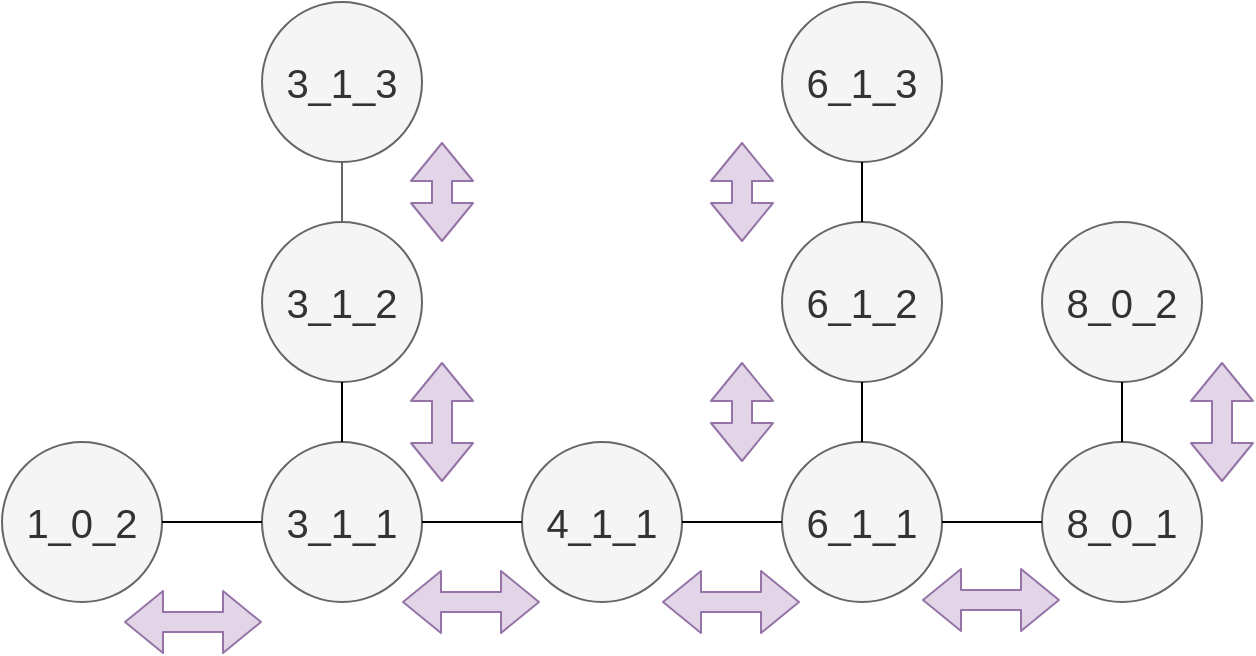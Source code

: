 <mxfile pages="1" version="11.2.5" type="device"><diagram id="9E1KUm-vGZgVrJ2iB9Vl" name="Page-1"><mxGraphModel dx="1102" dy="944" grid="1" gridSize="10" guides="1" tooltips="1" connect="1" arrows="1" fold="1" page="1" pageScale="1" pageWidth="1100" pageHeight="850" math="0" shadow="0"><root><mxCell id="0"/><mxCell id="1" parent="0"/><mxCell id="Z88FInItlsHQhRWIjukK-1" value="&lt;font style=&quot;font-size: 20px&quot;&gt;1_0_2&lt;/font&gt;" style="ellipse;whiteSpace=wrap;html=1;aspect=fixed;shadow=0;fillColor=#f5f5f5;strokeColor=#666666;fontColor=#333333;" parent="1" vertex="1"><mxGeometry x="310" y="459" width="80" height="80" as="geometry"/></mxCell><mxCell id="Z88FInItlsHQhRWIjukK-3" value="&lt;font style=&quot;font-size: 20px&quot;&gt;3_1_1&lt;/font&gt;" style="ellipse;whiteSpace=wrap;html=1;aspect=fixed;shadow=0;fillColor=#f5f5f5;strokeColor=#666666;fontColor=#333333;" parent="1" vertex="1"><mxGeometry x="440" y="459" width="80" height="80" as="geometry"/></mxCell><mxCell id="Z88FInItlsHQhRWIjukK-4" value="&lt;font style=&quot;font-size: 20px&quot;&gt;4_1_1&lt;/font&gt;" style="ellipse;whiteSpace=wrap;html=1;aspect=fixed;shadow=0;fillColor=#f5f5f5;strokeColor=#666666;fontColor=#333333;" parent="1" vertex="1"><mxGeometry x="570" y="459" width="80" height="80" as="geometry"/></mxCell><mxCell id="Z88FInItlsHQhRWIjukK-5" value="&lt;font style=&quot;font-size: 20px&quot;&gt;6_1_1&lt;/font&gt;" style="ellipse;whiteSpace=wrap;html=1;aspect=fixed;shadow=0;fillColor=#f5f5f5;strokeColor=#666666;fontColor=#333333;" parent="1" vertex="1"><mxGeometry x="700" y="459" width="80" height="80" as="geometry"/></mxCell><mxCell id="Z88FInItlsHQhRWIjukK-6" value="&lt;font style=&quot;font-size: 20px&quot;&gt;8_0_1&lt;/font&gt;" style="ellipse;whiteSpace=wrap;html=1;aspect=fixed;shadow=0;fillColor=#f5f5f5;strokeColor=#666666;fontColor=#333333;" parent="1" vertex="1"><mxGeometry x="830" y="459" width="80" height="80" as="geometry"/></mxCell><mxCell id="Z88FInItlsHQhRWIjukK-10" value="&lt;font style=&quot;font-size: 20px&quot;&gt;3_1_2&lt;/font&gt;" style="ellipse;whiteSpace=wrap;html=1;aspect=fixed;shadow=0;fillColor=#f5f5f5;strokeColor=#666666;fontColor=#333333;" parent="1" vertex="1"><mxGeometry x="440" y="349" width="80" height="80" as="geometry"/></mxCell><mxCell id="Z88FInItlsHQhRWIjukK-11" value="&lt;font style=&quot;font-size: 20px&quot;&gt;3_1_3&lt;/font&gt;" style="ellipse;whiteSpace=wrap;html=1;aspect=fixed;shadow=0;fillColor=#f5f5f5;strokeColor=#666666;fontColor=#333333;" parent="1" vertex="1"><mxGeometry x="440" y="239" width="80" height="80" as="geometry"/></mxCell><mxCell id="Z88FInItlsHQhRWIjukK-13" value="&lt;font style=&quot;font-size: 20px&quot;&gt;6_1_2&lt;/font&gt;" style="ellipse;whiteSpace=wrap;html=1;aspect=fixed;shadow=0;fillColor=#f5f5f5;strokeColor=#666666;fontColor=#333333;" parent="1" vertex="1"><mxGeometry x="700" y="349" width="80" height="80" as="geometry"/></mxCell><mxCell id="Z88FInItlsHQhRWIjukK-14" value="&lt;font style=&quot;font-size: 20px&quot;&gt;6_1_3&lt;/font&gt;" style="ellipse;whiteSpace=wrap;html=1;aspect=fixed;shadow=0;fillColor=#f5f5f5;strokeColor=#666666;fontColor=#333333;" parent="1" vertex="1"><mxGeometry x="700" y="239" width="80" height="80" as="geometry"/></mxCell><mxCell id="Z88FInItlsHQhRWIjukK-15" value="&lt;font style=&quot;font-size: 20px&quot;&gt;8_0_2&lt;/font&gt;" style="ellipse;whiteSpace=wrap;html=1;aspect=fixed;shadow=0;fillColor=#f5f5f5;strokeColor=#666666;fontColor=#333333;" parent="1" vertex="1"><mxGeometry x="830" y="349" width="80" height="80" as="geometry"/></mxCell><mxCell id="Z88FInItlsHQhRWIjukK-18" value="" style="endArrow=none;html=1;entryX=0;entryY=0.5;entryDx=0;entryDy=0;exitX=1;exitY=0.5;exitDx=0;exitDy=0;" parent="1" source="Z88FInItlsHQhRWIjukK-1" target="Z88FInItlsHQhRWIjukK-3" edge="1"><mxGeometry width="50" height="50" relative="1" as="geometry"><mxPoint x="390" y="499" as="sourcePoint"/><mxPoint x="505" y="579" as="targetPoint"/></mxGeometry></mxCell><mxCell id="Z88FInItlsHQhRWIjukK-19" value="" style="endArrow=none;html=1;entryX=0;entryY=0.5;entryDx=0;entryDy=0;exitX=1;exitY=0.5;exitDx=0;exitDy=0;" parent="1" source="Z88FInItlsHQhRWIjukK-3" target="Z88FInItlsHQhRWIjukK-4" edge="1"><mxGeometry width="50" height="50" relative="1" as="geometry"><mxPoint x="610" y="579" as="sourcePoint"/><mxPoint x="660" y="579" as="targetPoint"/></mxGeometry></mxCell><mxCell id="Z88FInItlsHQhRWIjukK-20" value="" style="endArrow=none;html=1;entryX=0;entryY=0.5;entryDx=0;entryDy=0;exitX=1;exitY=0.5;exitDx=0;exitDy=0;" parent="1" source="Z88FInItlsHQhRWIjukK-4" target="Z88FInItlsHQhRWIjukK-5" edge="1"><mxGeometry width="50" height="50" relative="1" as="geometry"><mxPoint x="660" y="549" as="sourcePoint"/><mxPoint x="710" y="549" as="targetPoint"/></mxGeometry></mxCell><mxCell id="Z88FInItlsHQhRWIjukK-21" value="" style="endArrow=none;html=1;entryX=0;entryY=0.5;entryDx=0;entryDy=0;exitX=1;exitY=0.5;exitDx=0;exitDy=0;" parent="1" source="Z88FInItlsHQhRWIjukK-5" target="Z88FInItlsHQhRWIjukK-6" edge="1"><mxGeometry width="50" height="50" relative="1" as="geometry"><mxPoint x="810" y="579" as="sourcePoint"/><mxPoint x="860" y="579" as="targetPoint"/></mxGeometry></mxCell><mxCell id="Z88FInItlsHQhRWIjukK-26" value="" style="endArrow=none;html=1;entryX=0.5;entryY=0;entryDx=0;entryDy=0;exitX=0.5;exitY=1;exitDx=0;exitDy=0;fillColor=#f5f5f5;strokeColor=#666666;" parent="1" source="Z88FInItlsHQhRWIjukK-11" target="Z88FInItlsHQhRWIjukK-10" edge="1"><mxGeometry width="50" height="50" relative="1" as="geometry"><mxPoint x="350" y="589" as="sourcePoint"/><mxPoint x="400" y="589" as="targetPoint"/></mxGeometry></mxCell><mxCell id="Z88FInItlsHQhRWIjukK-27" value="" style="endArrow=none;html=1;entryX=0.5;entryY=0;entryDx=0;entryDy=0;exitX=0.5;exitY=1;exitDx=0;exitDy=0;" parent="1" source="Z88FInItlsHQhRWIjukK-10" target="Z88FInItlsHQhRWIjukK-3" edge="1"><mxGeometry width="50" height="50" relative="1" as="geometry"><mxPoint x="360" y="599" as="sourcePoint"/><mxPoint x="410" y="599" as="targetPoint"/></mxGeometry></mxCell><mxCell id="Z88FInItlsHQhRWIjukK-28" value="" style="endArrow=none;html=1;entryX=0.5;entryY=0;entryDx=0;entryDy=0;exitX=0.5;exitY=1;exitDx=0;exitDy=0;" parent="1" source="Z88FInItlsHQhRWIjukK-14" target="Z88FInItlsHQhRWIjukK-13" edge="1"><mxGeometry width="50" height="50" relative="1" as="geometry"><mxPoint x="840" y="309" as="sourcePoint"/><mxPoint x="890" y="309" as="targetPoint"/></mxGeometry></mxCell><mxCell id="Z88FInItlsHQhRWIjukK-29" value="" style="endArrow=none;html=1;entryX=0.5;entryY=0;entryDx=0;entryDy=0;exitX=0.5;exitY=1;exitDx=0;exitDy=0;" parent="1" source="Z88FInItlsHQhRWIjukK-13" target="Z88FInItlsHQhRWIjukK-5" edge="1"><mxGeometry width="50" height="50" relative="1" as="geometry"><mxPoint x="380" y="619" as="sourcePoint"/><mxPoint x="430" y="619" as="targetPoint"/></mxGeometry></mxCell><mxCell id="Z88FInItlsHQhRWIjukK-30" value="" style="endArrow=none;html=1;entryX=0.5;entryY=0;entryDx=0;entryDy=0;exitX=0.5;exitY=1;exitDx=0;exitDy=0;" parent="1" source="Z88FInItlsHQhRWIjukK-15" target="Z88FInItlsHQhRWIjukK-6" edge="1"><mxGeometry width="50" height="50" relative="1" as="geometry"><mxPoint x="390" y="629" as="sourcePoint"/><mxPoint x="440" y="629" as="targetPoint"/></mxGeometry></mxCell><mxCell id="Z88FInItlsHQhRWIjukK-32" value="" style="shape=flexArrow;endArrow=classic;html=1;fillColor=#e1d5e7;strokeColor=#9673a6;startArrow=block;" parent="1" edge="1"><mxGeometry width="50" height="50" relative="1" as="geometry"><mxPoint x="920" y="419" as="sourcePoint"/><mxPoint x="920" y="479" as="targetPoint"/></mxGeometry></mxCell><mxCell id="Z88FInItlsHQhRWIjukK-33" value="" style="shape=flexArrow;endArrow=classic;html=1;fillColor=#e1d5e7;strokeColor=#9673a6;startArrow=block;" parent="1" edge="1"><mxGeometry width="50" height="50" relative="1" as="geometry"><mxPoint x="839" y="538" as="sourcePoint"/><mxPoint x="770" y="538" as="targetPoint"/></mxGeometry></mxCell><mxCell id="Z88FInItlsHQhRWIjukK-34" value="" style="shape=flexArrow;endArrow=classic;html=1;fillColor=#e1d5e7;strokeColor=#9673a6;startArrow=block;" parent="1" edge="1"><mxGeometry width="50" height="50" relative="1" as="geometry"><mxPoint x="709" y="539" as="sourcePoint"/><mxPoint x="640" y="539" as="targetPoint"/></mxGeometry></mxCell><mxCell id="Z88FInItlsHQhRWIjukK-35" value="" style="shape=flexArrow;endArrow=classic;html=1;fillColor=#e1d5e7;strokeColor=#9673a6;startArrow=block;" parent="1" edge="1"><mxGeometry width="50" height="50" relative="1" as="geometry"><mxPoint x="579" y="539" as="sourcePoint"/><mxPoint x="510" y="539" as="targetPoint"/></mxGeometry></mxCell><mxCell id="Z88FInItlsHQhRWIjukK-36" value="" style="shape=flexArrow;endArrow=classic;html=1;fillColor=#e1d5e7;strokeColor=#9673a6;startArrow=block;" parent="1" edge="1"><mxGeometry width="50" height="50" relative="1" as="geometry"><mxPoint x="530" y="479" as="sourcePoint"/><mxPoint x="530" y="419" as="targetPoint"/></mxGeometry></mxCell><mxCell id="Z88FInItlsHQhRWIjukK-37" value="" style="shape=flexArrow;endArrow=classic;html=1;fillColor=#e1d5e7;strokeColor=#9673a6;startArrow=block;" parent="1" edge="1"><mxGeometry width="50" height="50" relative="1" as="geometry"><mxPoint x="530" y="359" as="sourcePoint"/><mxPoint x="530" y="309" as="targetPoint"/></mxGeometry></mxCell><mxCell id="6kk39sKIILd3RwaBPbSH-1" value="" style="shape=flexArrow;endArrow=classic;html=1;fillColor=#e1d5e7;strokeColor=#9673a6;startArrow=block;" edge="1" parent="1"><mxGeometry width="50" height="50" relative="1" as="geometry"><mxPoint x="440" y="549" as="sourcePoint"/><mxPoint x="371" y="549" as="targetPoint"/></mxGeometry></mxCell><mxCell id="6kk39sKIILd3RwaBPbSH-2" value="" style="shape=flexArrow;endArrow=classic;html=1;fillColor=#e1d5e7;strokeColor=#9673a6;startArrow=block;" edge="1" parent="1"><mxGeometry width="50" height="50" relative="1" as="geometry"><mxPoint x="680" y="359" as="sourcePoint"/><mxPoint x="680" y="309" as="targetPoint"/></mxGeometry></mxCell><mxCell id="6kk39sKIILd3RwaBPbSH-3" value="" style="shape=flexArrow;endArrow=classic;html=1;fillColor=#e1d5e7;strokeColor=#9673a6;startArrow=block;" edge="1" parent="1"><mxGeometry width="50" height="50" relative="1" as="geometry"><mxPoint x="680" y="469" as="sourcePoint"/><mxPoint x="680" y="419" as="targetPoint"/></mxGeometry></mxCell></root></mxGraphModel></diagram></mxfile>